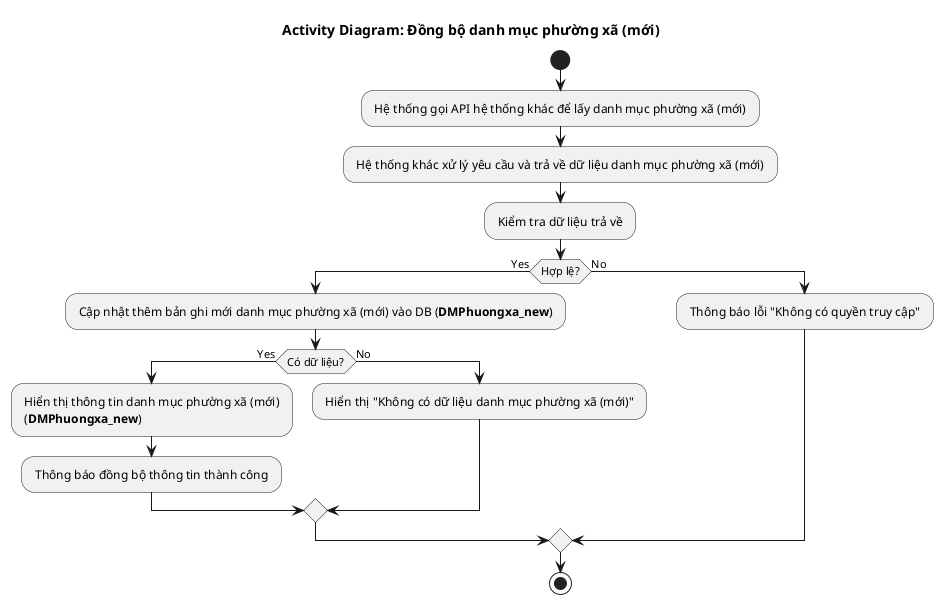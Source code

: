 @startuml DMPhuongxa_new_API
!pragma layout smetana
title Activity Diagram: Đồng bộ danh mục phường xã (mới)

start
: Hệ thống gọi API hệ thống khác để lấy danh mục phường xã (mới) ;
: Hệ thống khác xử lý yêu cầu và trả về dữ liệu danh mục phường xã (mới) ;
: Kiểm tra dữ liệu trả về ;

if (Hợp lệ?) then (Yes)
  : Cập nhật thêm bản ghi mới danh mục phường xã (mới) vào DB (**DMPhuongxa_new**) ;
  if (Có dữ liệu?) then (Yes)
    : Hiển thị thông tin danh mục phường xã (mới) \n (**DMPhuongxa_new**) ;
    : Thông báo đồng bộ thông tin thành công ;
  else (No)
    : Hiển thị "Không có dữ liệu danh mục phường xã (mới)" ;
  endif
else (No)
  : Thông báo lỗi "Không có quyền truy cập" ;
endif

stop
@enduml